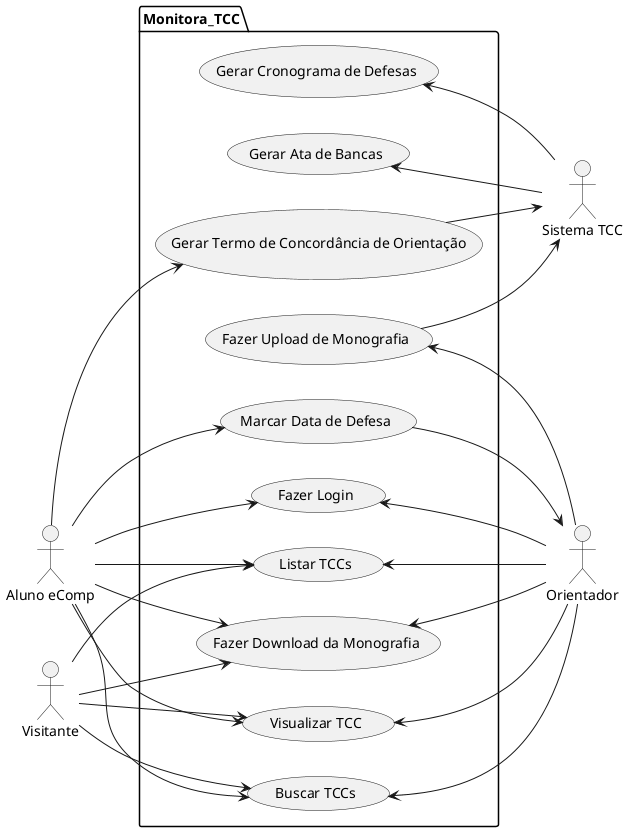 @startuml casosdeuso
left to right direction

"Aluno eComp" as Aluno
"Visitante" as Visit

"Sistema TCC" as Sist
"Orientador" as Prof


package Monitora_TCC {
"Visualizar TCC" as (Visualizar)
"Listar TCCs" as (Listar)
"Buscar TCCs" as (Buscar)
"Fazer Download da Monografia" as (Download)
"Fazer Login" as (Login)
"Marcar Data de Defesa" as (Data)
"Fazer Upload de Monografia" as (Upload)
"Gerar Ata de Bancas" as (Atas)
"Gerar Cronograma de Defesas" as (Crono)
"Gerar Termo de Concordância de Orientação" as (Termo)
}

:Prof: -up-> (Buscar)
:Prof: -up-> (Visualizar)
:Prof: -up-> (Download)

:Prof: -up-> (Listar)

:Prof: -up-> (Upload)
(Upload) --> :Sist:

:Visit: --> (Visualizar)
:Aluno: --> (Visualizar)

:Visit: --> (Listar)
:Aluno: --> (Listar)

:Visit: --> (Download)
:Aluno: --> (Download)

:Visit: --> (Buscar)
:Aluno: --> (Buscar)

:Aluno: --> (Login)
:Prof: -up-> (Login)

:Aluno: --> (Data)
(Data) --> :Prof:

:Aluno: --> (Termo)
(Termo) --> :Sist:

:Sist: -up-> (Atas)
:Sist: -up-> (Crono)
@enduml